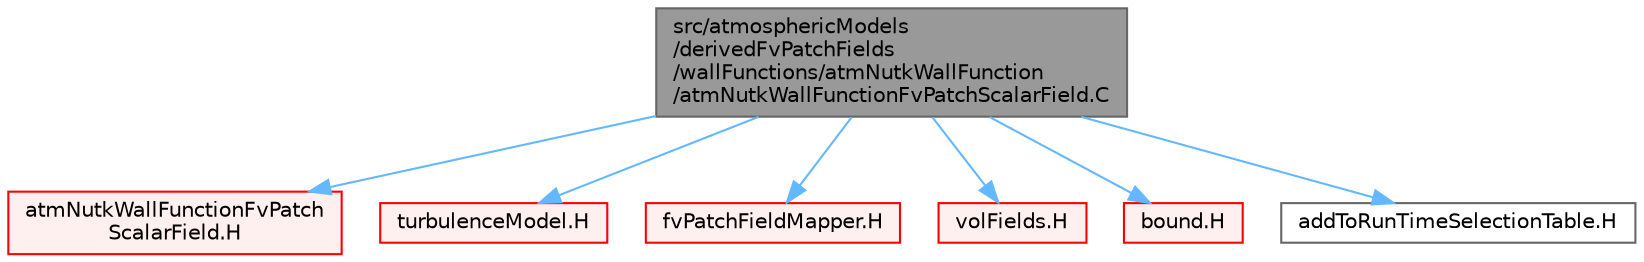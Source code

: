 digraph "src/atmosphericModels/derivedFvPatchFields/wallFunctions/atmNutkWallFunction/atmNutkWallFunctionFvPatchScalarField.C"
{
 // LATEX_PDF_SIZE
  bgcolor="transparent";
  edge [fontname=Helvetica,fontsize=10,labelfontname=Helvetica,labelfontsize=10];
  node [fontname=Helvetica,fontsize=10,shape=box,height=0.2,width=0.4];
  Node1 [id="Node000001",label="src/atmosphericModels\l/derivedFvPatchFields\l/wallFunctions/atmNutkWallFunction\l/atmNutkWallFunctionFvPatchScalarField.C",height=0.2,width=0.4,color="gray40", fillcolor="grey60", style="filled", fontcolor="black",tooltip=" "];
  Node1 -> Node2 [id="edge1_Node000001_Node000002",color="steelblue1",style="solid",tooltip=" "];
  Node2 [id="Node000002",label="atmNutkWallFunctionFvPatch\lScalarField.H",height=0.2,width=0.4,color="red", fillcolor="#FFF0F0", style="filled",URL="$atmNutkWallFunctionFvPatchScalarField_8H.html",tooltip=" "];
  Node1 -> Node298 [id="edge2_Node000001_Node000298",color="steelblue1",style="solid",tooltip=" "];
  Node298 [id="Node000298",label="turbulenceModel.H",height=0.2,width=0.4,color="red", fillcolor="#FFF0F0", style="filled",URL="$turbulenceModel_8H.html",tooltip=" "];
  Node1 -> Node403 [id="edge3_Node000001_Node000403",color="steelblue1",style="solid",tooltip=" "];
  Node403 [id="Node000403",label="fvPatchFieldMapper.H",height=0.2,width=0.4,color="red", fillcolor="#FFF0F0", style="filled",URL="$fvPatchFieldMapper_8H.html",tooltip=" "];
  Node1 -> Node305 [id="edge4_Node000001_Node000305",color="steelblue1",style="solid",tooltip=" "];
  Node305 [id="Node000305",label="volFields.H",height=0.2,width=0.4,color="red", fillcolor="#FFF0F0", style="filled",URL="$volFields_8H.html",tooltip=" "];
  Node1 -> Node404 [id="edge5_Node000001_Node000404",color="steelblue1",style="solid",tooltip=" "];
  Node404 [id="Node000404",label="bound.H",height=0.2,width=0.4,color="red", fillcolor="#FFF0F0", style="filled",URL="$bound_8H.html",tooltip="Bound the given scalar field if it has gone unbounded."];
  Node1 -> Node405 [id="edge6_Node000001_Node000405",color="steelblue1",style="solid",tooltip=" "];
  Node405 [id="Node000405",label="addToRunTimeSelectionTable.H",height=0.2,width=0.4,color="grey40", fillcolor="white", style="filled",URL="$addToRunTimeSelectionTable_8H.html",tooltip="Macros for easy insertion into run-time selection tables."];
}
